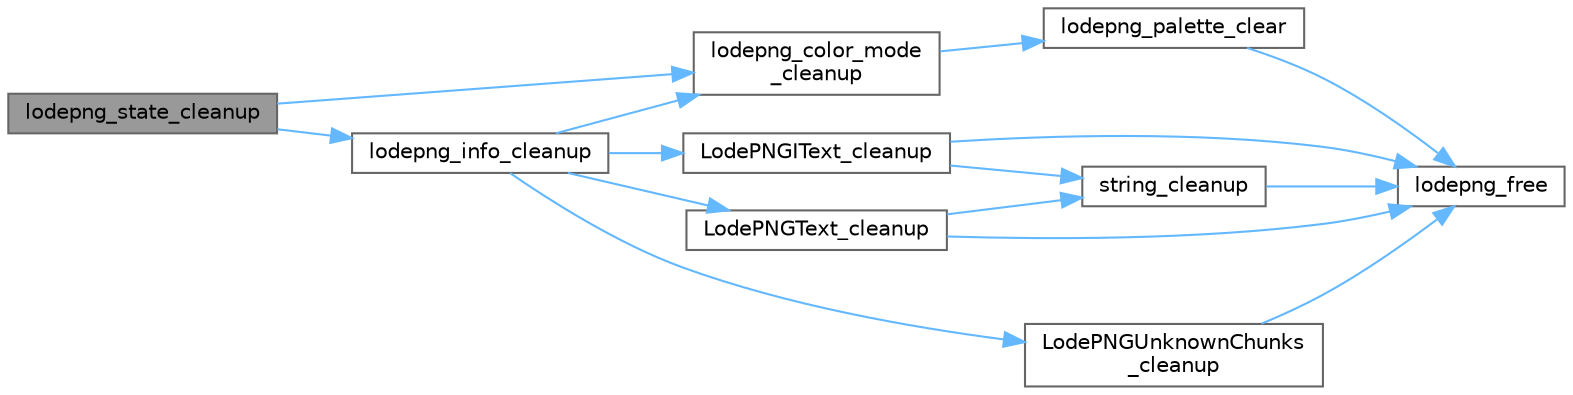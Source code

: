 digraph "lodepng_state_cleanup"
{
 // LATEX_PDF_SIZE
  bgcolor="transparent";
  edge [fontname=Helvetica,fontsize=10,labelfontname=Helvetica,labelfontsize=10];
  node [fontname=Helvetica,fontsize=10,shape=box,height=0.2,width=0.4];
  rankdir="LR";
  Node1 [id="Node000001",label="lodepng_state_cleanup",height=0.2,width=0.4,color="gray40", fillcolor="grey60", style="filled", fontcolor="black",tooltip=" "];
  Node1 -> Node2 [id="edge1_Node000001_Node000002",color="steelblue1",style="solid",tooltip=" "];
  Node2 [id="Node000002",label="lodepng_color_mode\l_cleanup",height=0.2,width=0.4,color="grey40", fillcolor="white", style="filled",URL="$lodepng_8cpp.html#ab1c7709a984d5842ab314cf5d2dc2dcc",tooltip=" "];
  Node2 -> Node3 [id="edge2_Node000002_Node000003",color="steelblue1",style="solid",tooltip=" "];
  Node3 [id="Node000003",label="lodepng_palette_clear",height=0.2,width=0.4,color="grey40", fillcolor="white", style="filled",URL="$lodepng_8cpp.html#a2aa729ce82079627789a0f8961c82f5e",tooltip=" "];
  Node3 -> Node4 [id="edge3_Node000003_Node000004",color="steelblue1",style="solid",tooltip=" "];
  Node4 [id="Node000004",label="lodepng_free",height=0.2,width=0.4,color="grey40", fillcolor="white", style="filled",URL="$lodepng_8cpp.html#a5cabd4078527ba33b78791fac7e8b15c",tooltip=" "];
  Node1 -> Node5 [id="edge4_Node000001_Node000005",color="steelblue1",style="solid",tooltip=" "];
  Node5 [id="Node000005",label="lodepng_info_cleanup",height=0.2,width=0.4,color="grey40", fillcolor="white", style="filled",URL="$lodepng_8cpp.html#ad4b9dc33569e24062e077f5a69ead178",tooltip=" "];
  Node5 -> Node2 [id="edge5_Node000005_Node000002",color="steelblue1",style="solid",tooltip=" "];
  Node5 -> Node6 [id="edge6_Node000005_Node000006",color="steelblue1",style="solid",tooltip=" "];
  Node6 [id="Node000006",label="LodePNGIText_cleanup",height=0.2,width=0.4,color="grey40", fillcolor="white", style="filled",URL="$lodepng_8cpp.html#ae0c18287a11fa2fae4bcfb036461807a",tooltip=" "];
  Node6 -> Node4 [id="edge7_Node000006_Node000004",color="steelblue1",style="solid",tooltip=" "];
  Node6 -> Node7 [id="edge8_Node000006_Node000007",color="steelblue1",style="solid",tooltip=" "];
  Node7 [id="Node000007",label="string_cleanup",height=0.2,width=0.4,color="grey40", fillcolor="white", style="filled",URL="$lodepng_8cpp.html#a9886d70ad5032ac8f25f5c1c7de03b58",tooltip=" "];
  Node7 -> Node4 [id="edge9_Node000007_Node000004",color="steelblue1",style="solid",tooltip=" "];
  Node5 -> Node8 [id="edge10_Node000005_Node000008",color="steelblue1",style="solid",tooltip=" "];
  Node8 [id="Node000008",label="LodePNGText_cleanup",height=0.2,width=0.4,color="grey40", fillcolor="white", style="filled",URL="$lodepng_8cpp.html#ad38d63db1da8c6309032e9744d953327",tooltip=" "];
  Node8 -> Node4 [id="edge11_Node000008_Node000004",color="steelblue1",style="solid",tooltip=" "];
  Node8 -> Node7 [id="edge12_Node000008_Node000007",color="steelblue1",style="solid",tooltip=" "];
  Node5 -> Node9 [id="edge13_Node000005_Node000009",color="steelblue1",style="solid",tooltip=" "];
  Node9 [id="Node000009",label="LodePNGUnknownChunks\l_cleanup",height=0.2,width=0.4,color="grey40", fillcolor="white", style="filled",URL="$lodepng_8cpp.html#af58b2200810536a52e78e16f79ffba97",tooltip=" "];
  Node9 -> Node4 [id="edge14_Node000009_Node000004",color="steelblue1",style="solid",tooltip=" "];
}
